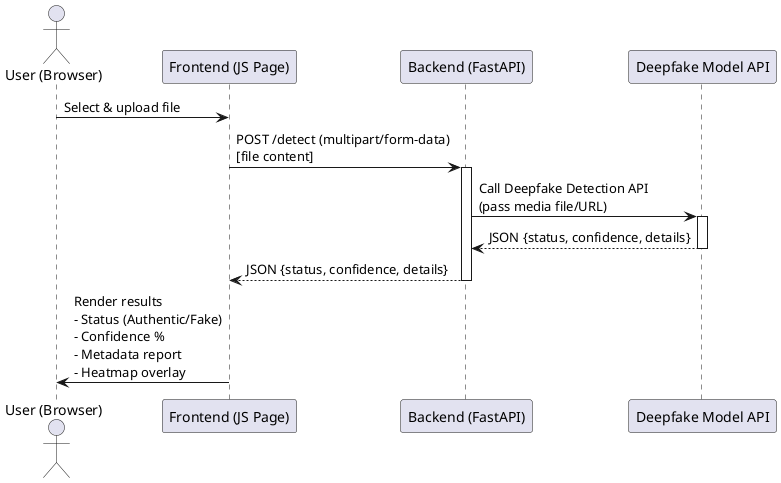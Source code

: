 @startuml
actor "User (Browser)" as User
participant "Frontend (JS Page)" as FE
participant "Backend (FastAPI)" as BE
participant "Deepfake Model API" as Model

User -> FE: Select & upload file
FE -> BE: POST /detect (multipart/form-data)\n[file content]
activate BE

BE -> Model: Call Deepfake Detection API\n(pass media file/URL)
activate Model

Model --> BE: JSON {status, confidence, details}
deactivate Model

BE --> FE: JSON {status, confidence, details}
deactivate BE

FE -> User: Render results\n- Status (Authentic/Fake)\n- Confidence %\n- Metadata report\n- Heatmap overlay
@enduml

